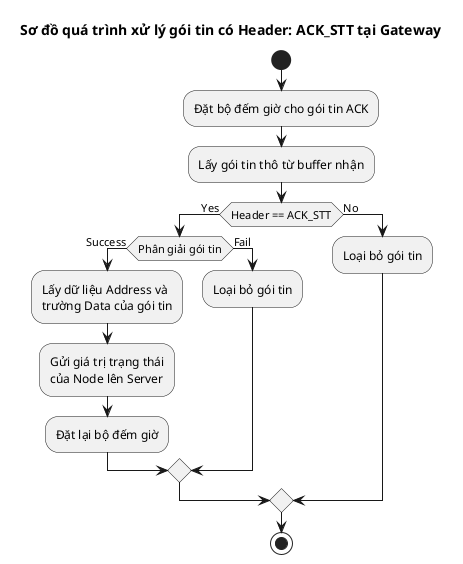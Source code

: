 @startuml gateway_ack
title Sơ đồ quá trình xử lý gói tin có Header: ACK_STT tại Gateway

start
    :Đặt bộ đếm giờ cho gói tin ACK;
    :Lấy gói tin thô từ buffer nhận;

    if (Header == ACK_STT) then (Yes)
        if (Phân giải gói tin) then (Success)
            :Lấy dữ liệu Address và
            trường Data của gói tin;
            :Gửi giá trị trạng thái 
            của Node lên Server;
            :Đặt lại bộ đếm giờ;
        else (Fail)
            :Loại bỏ gói tin;
        endif
    else (No)
        :Loại bỏ gói tin;
    endif
stop
@enduml